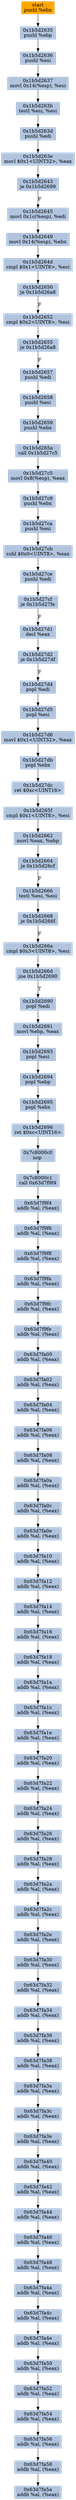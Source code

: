 digraph G {
node[shape=rectangle,style=filled,fillcolor=lightsteelblue,color=lightsteelblue]
bgcolor="transparent"
a0x1b5d2634pushl_ebx[label="start\npushl %ebx",color="lightgrey",fillcolor="orange"];
a0x1b5d2635pushl_ebp[label="0x1b5d2635\npushl %ebp"];
a0x1b5d2636pushl_esi[label="0x1b5d2636\npushl %esi"];
a0x1b5d2637movl_0x14esp__esi[label="0x1b5d2637\nmovl 0x14(%esp), %esi"];
a0x1b5d263btestl_esi_esi[label="0x1b5d263b\ntestl %esi, %esi"];
a0x1b5d263dpushl_edi[label="0x1b5d263d\npushl %edi"];
a0x1b5d263emovl_0x1UINT32_eax[label="0x1b5d263e\nmovl $0x1<UINT32>, %eax"];
a0x1b5d2643je_0x1b5d2699[label="0x1b5d2643\nje 0x1b5d2699"];
a0x1b5d2645movl_0x1cesp__edi[label="0x1b5d2645\nmovl 0x1c(%esp), %edi"];
a0x1b5d2649movl_0x14esp__ebx[label="0x1b5d2649\nmovl 0x14(%esp), %ebx"];
a0x1b5d264dcmpl_0x1UINT8_esi[label="0x1b5d264d\ncmpl $0x1<UINT8>, %esi"];
a0x1b5d2650je_0x1b5d26a8[label="0x1b5d2650\nje 0x1b5d26a8"];
a0x1b5d2652cmpl_0x2UINT8_esi[label="0x1b5d2652\ncmpl $0x2<UINT8>, %esi"];
a0x1b5d2655je_0x1b5d26a8[label="0x1b5d2655\nje 0x1b5d26a8"];
a0x1b5d2657pushl_edi[label="0x1b5d2657\npushl %edi"];
a0x1b5d2658pushl_esi[label="0x1b5d2658\npushl %esi"];
a0x1b5d2659pushl_ebx[label="0x1b5d2659\npushl %ebx"];
a0x1b5d265acall_0x1b5d27c5[label="0x1b5d265a\ncall 0x1b5d27c5"];
a0x1b5d27c5movl_0x8esp__eax[label="0x1b5d27c5\nmovl 0x8(%esp), %eax"];
a0x1b5d27c9pushl_ebx[label="0x1b5d27c9\npushl %ebx"];
a0x1b5d27capushl_esi[label="0x1b5d27ca\npushl %esi"];
a0x1b5d27cbsubl_0x0UINT8_eax[label="0x1b5d27cb\nsubl $0x0<UINT8>, %eax"];
a0x1b5d27cepushl_edi[label="0x1b5d27ce\npushl %edi"];
a0x1b5d27cfje_0x1b5d27fe[label="0x1b5d27cf\nje 0x1b5d27fe"];
a0x1b5d27d1decl_eax[label="0x1b5d27d1\ndecl %eax"];
a0x1b5d27d2je_0x1b5d27df[label="0x1b5d27d2\nje 0x1b5d27df"];
a0x1b5d27d4popl_edi[label="0x1b5d27d4\npopl %edi"];
a0x1b5d27d5popl_esi[label="0x1b5d27d5\npopl %esi"];
a0x1b5d27d6movl_0x1UINT32_eax[label="0x1b5d27d6\nmovl $0x1<UINT32>, %eax"];
a0x1b5d27dbpopl_ebx[label="0x1b5d27db\npopl %ebx"];
a0x1b5d27dcret_0xcUINT16[label="0x1b5d27dc\nret $0xc<UINT16>"];
a0x1b5d265fcmpl_0x1UINT8_esi[label="0x1b5d265f\ncmpl $0x1<UINT8>, %esi"];
a0x1b5d2662movl_eax_ebp[label="0x1b5d2662\nmovl %eax, %ebp"];
a0x1b5d2664je_0x1b5d26cf[label="0x1b5d2664\nje 0x1b5d26cf"];
a0x1b5d2666testl_esi_esi[label="0x1b5d2666\ntestl %esi, %esi"];
a0x1b5d2668je_0x1b5d266f[label="0x1b5d2668\nje 0x1b5d266f"];
a0x1b5d266acmpl_0x3UINT8_esi[label="0x1b5d266a\ncmpl $0x3<UINT8>, %esi"];
a0x1b5d266djne_0x1b5d2690[label="0x1b5d266d\njne 0x1b5d2690"];
a0x1b5d2690popl_edi[label="0x1b5d2690\npopl %edi"];
a0x1b5d2691movl_ebp_eax[label="0x1b5d2691\nmovl %ebp, %eax"];
a0x1b5d2693popl_esi[label="0x1b5d2693\npopl %esi"];
a0x1b5d2694popl_ebp[label="0x1b5d2694\npopl %ebp"];
a0x1b5d2695popl_ebx[label="0x1b5d2695\npopl %ebx"];
a0x1b5d2696ret_0xcUINT16[label="0x1b5d2696\nret $0xc<UINT16>"];
a0x7c8000c0nop_[label="0x7c8000c0\nnop "];
a0x7c8000c1call_0x63d7f9f4[label="0x7c8000c1\ncall 0x63d7f9f4"];
a0x63d7f9f4addb_al_eax_[label="0x63d7f9f4\naddb %al, (%eax)"];
a0x63d7f9f6addb_al_eax_[label="0x63d7f9f6\naddb %al, (%eax)"];
a0x63d7f9f8addb_al_eax_[label="0x63d7f9f8\naddb %al, (%eax)"];
a0x63d7f9faaddb_al_eax_[label="0x63d7f9fa\naddb %al, (%eax)"];
a0x63d7f9fcaddb_al_eax_[label="0x63d7f9fc\naddb %al, (%eax)"];
a0x63d7f9feaddb_al_eax_[label="0x63d7f9fe\naddb %al, (%eax)"];
a0x63d7fa00addb_al_eax_[label="0x63d7fa00\naddb %al, (%eax)"];
a0x63d7fa02addb_al_eax_[label="0x63d7fa02\naddb %al, (%eax)"];
a0x63d7fa04addb_al_eax_[label="0x63d7fa04\naddb %al, (%eax)"];
a0x63d7fa06addb_al_eax_[label="0x63d7fa06\naddb %al, (%eax)"];
a0x63d7fa08addb_al_eax_[label="0x63d7fa08\naddb %al, (%eax)"];
a0x63d7fa0aaddb_al_eax_[label="0x63d7fa0a\naddb %al, (%eax)"];
a0x63d7fa0caddb_al_eax_[label="0x63d7fa0c\naddb %al, (%eax)"];
a0x63d7fa0eaddb_al_eax_[label="0x63d7fa0e\naddb %al, (%eax)"];
a0x63d7fa10addb_al_eax_[label="0x63d7fa10\naddb %al, (%eax)"];
a0x63d7fa12addb_al_eax_[label="0x63d7fa12\naddb %al, (%eax)"];
a0x63d7fa14addb_al_eax_[label="0x63d7fa14\naddb %al, (%eax)"];
a0x63d7fa16addb_al_eax_[label="0x63d7fa16\naddb %al, (%eax)"];
a0x63d7fa18addb_al_eax_[label="0x63d7fa18\naddb %al, (%eax)"];
a0x63d7fa1aaddb_al_eax_[label="0x63d7fa1a\naddb %al, (%eax)"];
a0x63d7fa1caddb_al_eax_[label="0x63d7fa1c\naddb %al, (%eax)"];
a0x63d7fa1eaddb_al_eax_[label="0x63d7fa1e\naddb %al, (%eax)"];
a0x63d7fa20addb_al_eax_[label="0x63d7fa20\naddb %al, (%eax)"];
a0x63d7fa22addb_al_eax_[label="0x63d7fa22\naddb %al, (%eax)"];
a0x63d7fa24addb_al_eax_[label="0x63d7fa24\naddb %al, (%eax)"];
a0x63d7fa26addb_al_eax_[label="0x63d7fa26\naddb %al, (%eax)"];
a0x63d7fa28addb_al_eax_[label="0x63d7fa28\naddb %al, (%eax)"];
a0x63d7fa2aaddb_al_eax_[label="0x63d7fa2a\naddb %al, (%eax)"];
a0x63d7fa2caddb_al_eax_[label="0x63d7fa2c\naddb %al, (%eax)"];
a0x63d7fa2eaddb_al_eax_[label="0x63d7fa2e\naddb %al, (%eax)"];
a0x63d7fa30addb_al_eax_[label="0x63d7fa30\naddb %al, (%eax)"];
a0x63d7fa32addb_al_eax_[label="0x63d7fa32\naddb %al, (%eax)"];
a0x63d7fa34addb_al_eax_[label="0x63d7fa34\naddb %al, (%eax)"];
a0x63d7fa36addb_al_eax_[label="0x63d7fa36\naddb %al, (%eax)"];
a0x63d7fa38addb_al_eax_[label="0x63d7fa38\naddb %al, (%eax)"];
a0x63d7fa3aaddb_al_eax_[label="0x63d7fa3a\naddb %al, (%eax)"];
a0x63d7fa3caddb_al_eax_[label="0x63d7fa3c\naddb %al, (%eax)"];
a0x63d7fa3eaddb_al_eax_[label="0x63d7fa3e\naddb %al, (%eax)"];
a0x63d7fa40addb_al_eax_[label="0x63d7fa40\naddb %al, (%eax)"];
a0x63d7fa42addb_al_eax_[label="0x63d7fa42\naddb %al, (%eax)"];
a0x63d7fa44addb_al_eax_[label="0x63d7fa44\naddb %al, (%eax)"];
a0x63d7fa46addb_al_eax_[label="0x63d7fa46\naddb %al, (%eax)"];
a0x63d7fa48addb_al_eax_[label="0x63d7fa48\naddb %al, (%eax)"];
a0x63d7fa4aaddb_al_eax_[label="0x63d7fa4a\naddb %al, (%eax)"];
a0x63d7fa4caddb_al_eax_[label="0x63d7fa4c\naddb %al, (%eax)"];
a0x63d7fa4eaddb_al_eax_[label="0x63d7fa4e\naddb %al, (%eax)"];
a0x63d7fa50addb_al_eax_[label="0x63d7fa50\naddb %al, (%eax)"];
a0x63d7fa52addb_al_eax_[label="0x63d7fa52\naddb %al, (%eax)"];
a0x63d7fa54addb_al_eax_[label="0x63d7fa54\naddb %al, (%eax)"];
a0x63d7fa56addb_al_eax_[label="0x63d7fa56\naddb %al, (%eax)"];
a0x63d7fa58addb_al_eax_[label="0x63d7fa58\naddb %al, (%eax)"];
a0x63d7fa5aaddb_al_eax_[label="0x63d7fa5a\naddb %al, (%eax)"];
a0x1b5d2634pushl_ebx -> a0x1b5d2635pushl_ebp [color="#000000"];
a0x1b5d2635pushl_ebp -> a0x1b5d2636pushl_esi [color="#000000"];
a0x1b5d2636pushl_esi -> a0x1b5d2637movl_0x14esp__esi [color="#000000"];
a0x1b5d2637movl_0x14esp__esi -> a0x1b5d263btestl_esi_esi [color="#000000"];
a0x1b5d263btestl_esi_esi -> a0x1b5d263dpushl_edi [color="#000000"];
a0x1b5d263dpushl_edi -> a0x1b5d263emovl_0x1UINT32_eax [color="#000000"];
a0x1b5d263emovl_0x1UINT32_eax -> a0x1b5d2643je_0x1b5d2699 [color="#000000"];
a0x1b5d2643je_0x1b5d2699 -> a0x1b5d2645movl_0x1cesp__edi [color="#000000",label="F"];
a0x1b5d2645movl_0x1cesp__edi -> a0x1b5d2649movl_0x14esp__ebx [color="#000000"];
a0x1b5d2649movl_0x14esp__ebx -> a0x1b5d264dcmpl_0x1UINT8_esi [color="#000000"];
a0x1b5d264dcmpl_0x1UINT8_esi -> a0x1b5d2650je_0x1b5d26a8 [color="#000000"];
a0x1b5d2650je_0x1b5d26a8 -> a0x1b5d2652cmpl_0x2UINT8_esi [color="#000000",label="F"];
a0x1b5d2652cmpl_0x2UINT8_esi -> a0x1b5d2655je_0x1b5d26a8 [color="#000000"];
a0x1b5d2655je_0x1b5d26a8 -> a0x1b5d2657pushl_edi [color="#000000",label="F"];
a0x1b5d2657pushl_edi -> a0x1b5d2658pushl_esi [color="#000000"];
a0x1b5d2658pushl_esi -> a0x1b5d2659pushl_ebx [color="#000000"];
a0x1b5d2659pushl_ebx -> a0x1b5d265acall_0x1b5d27c5 [color="#000000"];
a0x1b5d265acall_0x1b5d27c5 -> a0x1b5d27c5movl_0x8esp__eax [color="#000000"];
a0x1b5d27c5movl_0x8esp__eax -> a0x1b5d27c9pushl_ebx [color="#000000"];
a0x1b5d27c9pushl_ebx -> a0x1b5d27capushl_esi [color="#000000"];
a0x1b5d27capushl_esi -> a0x1b5d27cbsubl_0x0UINT8_eax [color="#000000"];
a0x1b5d27cbsubl_0x0UINT8_eax -> a0x1b5d27cepushl_edi [color="#000000"];
a0x1b5d27cepushl_edi -> a0x1b5d27cfje_0x1b5d27fe [color="#000000"];
a0x1b5d27cfje_0x1b5d27fe -> a0x1b5d27d1decl_eax [color="#000000",label="F"];
a0x1b5d27d1decl_eax -> a0x1b5d27d2je_0x1b5d27df [color="#000000"];
a0x1b5d27d2je_0x1b5d27df -> a0x1b5d27d4popl_edi [color="#000000",label="F"];
a0x1b5d27d4popl_edi -> a0x1b5d27d5popl_esi [color="#000000"];
a0x1b5d27d5popl_esi -> a0x1b5d27d6movl_0x1UINT32_eax [color="#000000"];
a0x1b5d27d6movl_0x1UINT32_eax -> a0x1b5d27dbpopl_ebx [color="#000000"];
a0x1b5d27dbpopl_ebx -> a0x1b5d27dcret_0xcUINT16 [color="#000000"];
a0x1b5d27dcret_0xcUINT16 -> a0x1b5d265fcmpl_0x1UINT8_esi [color="#000000"];
a0x1b5d265fcmpl_0x1UINT8_esi -> a0x1b5d2662movl_eax_ebp [color="#000000"];
a0x1b5d2662movl_eax_ebp -> a0x1b5d2664je_0x1b5d26cf [color="#000000"];
a0x1b5d2664je_0x1b5d26cf -> a0x1b5d2666testl_esi_esi [color="#000000",label="F"];
a0x1b5d2666testl_esi_esi -> a0x1b5d2668je_0x1b5d266f [color="#000000"];
a0x1b5d2668je_0x1b5d266f -> a0x1b5d266acmpl_0x3UINT8_esi [color="#000000",label="F"];
a0x1b5d266acmpl_0x3UINT8_esi -> a0x1b5d266djne_0x1b5d2690 [color="#000000"];
a0x1b5d266djne_0x1b5d2690 -> a0x1b5d2690popl_edi [color="#000000",label="T"];
a0x1b5d2690popl_edi -> a0x1b5d2691movl_ebp_eax [color="#000000"];
a0x1b5d2691movl_ebp_eax -> a0x1b5d2693popl_esi [color="#000000"];
a0x1b5d2693popl_esi -> a0x1b5d2694popl_ebp [color="#000000"];
a0x1b5d2694popl_ebp -> a0x1b5d2695popl_ebx [color="#000000"];
a0x1b5d2695popl_ebx -> a0x1b5d2696ret_0xcUINT16 [color="#000000"];
a0x1b5d2696ret_0xcUINT16 -> a0x7c8000c0nop_ [color="#000000"];
a0x7c8000c0nop_ -> a0x7c8000c1call_0x63d7f9f4 [color="#000000"];
a0x7c8000c1call_0x63d7f9f4 -> a0x63d7f9f4addb_al_eax_ [color="#000000"];
a0x63d7f9f4addb_al_eax_ -> a0x63d7f9f6addb_al_eax_ [color="#000000"];
a0x63d7f9f6addb_al_eax_ -> a0x63d7f9f8addb_al_eax_ [color="#000000"];
a0x63d7f9f8addb_al_eax_ -> a0x63d7f9faaddb_al_eax_ [color="#000000"];
a0x63d7f9faaddb_al_eax_ -> a0x63d7f9fcaddb_al_eax_ [color="#000000"];
a0x63d7f9fcaddb_al_eax_ -> a0x63d7f9feaddb_al_eax_ [color="#000000"];
a0x63d7f9feaddb_al_eax_ -> a0x63d7fa00addb_al_eax_ [color="#000000"];
a0x63d7fa00addb_al_eax_ -> a0x63d7fa02addb_al_eax_ [color="#000000"];
a0x63d7fa02addb_al_eax_ -> a0x63d7fa04addb_al_eax_ [color="#000000"];
a0x63d7fa04addb_al_eax_ -> a0x63d7fa06addb_al_eax_ [color="#000000"];
a0x63d7fa06addb_al_eax_ -> a0x63d7fa08addb_al_eax_ [color="#000000"];
a0x63d7fa08addb_al_eax_ -> a0x63d7fa0aaddb_al_eax_ [color="#000000"];
a0x63d7fa0aaddb_al_eax_ -> a0x63d7fa0caddb_al_eax_ [color="#000000"];
a0x63d7fa0caddb_al_eax_ -> a0x63d7fa0eaddb_al_eax_ [color="#000000"];
a0x63d7fa0eaddb_al_eax_ -> a0x63d7fa10addb_al_eax_ [color="#000000"];
a0x63d7fa10addb_al_eax_ -> a0x63d7fa12addb_al_eax_ [color="#000000"];
a0x63d7fa12addb_al_eax_ -> a0x63d7fa14addb_al_eax_ [color="#000000"];
a0x63d7fa14addb_al_eax_ -> a0x63d7fa16addb_al_eax_ [color="#000000"];
a0x63d7fa16addb_al_eax_ -> a0x63d7fa18addb_al_eax_ [color="#000000"];
a0x63d7fa18addb_al_eax_ -> a0x63d7fa1aaddb_al_eax_ [color="#000000"];
a0x63d7fa1aaddb_al_eax_ -> a0x63d7fa1caddb_al_eax_ [color="#000000"];
a0x63d7fa1caddb_al_eax_ -> a0x63d7fa1eaddb_al_eax_ [color="#000000"];
a0x63d7fa1eaddb_al_eax_ -> a0x63d7fa20addb_al_eax_ [color="#000000"];
a0x63d7fa20addb_al_eax_ -> a0x63d7fa22addb_al_eax_ [color="#000000"];
a0x63d7fa22addb_al_eax_ -> a0x63d7fa24addb_al_eax_ [color="#000000"];
a0x63d7fa24addb_al_eax_ -> a0x63d7fa26addb_al_eax_ [color="#000000"];
a0x63d7fa26addb_al_eax_ -> a0x63d7fa28addb_al_eax_ [color="#000000"];
a0x63d7fa28addb_al_eax_ -> a0x63d7fa2aaddb_al_eax_ [color="#000000"];
a0x63d7fa2aaddb_al_eax_ -> a0x63d7fa2caddb_al_eax_ [color="#000000"];
a0x63d7fa2caddb_al_eax_ -> a0x63d7fa2eaddb_al_eax_ [color="#000000"];
a0x63d7fa2eaddb_al_eax_ -> a0x63d7fa30addb_al_eax_ [color="#000000"];
a0x63d7fa30addb_al_eax_ -> a0x63d7fa32addb_al_eax_ [color="#000000"];
a0x63d7fa32addb_al_eax_ -> a0x63d7fa34addb_al_eax_ [color="#000000"];
a0x63d7fa34addb_al_eax_ -> a0x63d7fa36addb_al_eax_ [color="#000000"];
a0x63d7fa36addb_al_eax_ -> a0x63d7fa38addb_al_eax_ [color="#000000"];
a0x63d7fa38addb_al_eax_ -> a0x63d7fa3aaddb_al_eax_ [color="#000000"];
a0x63d7fa3aaddb_al_eax_ -> a0x63d7fa3caddb_al_eax_ [color="#000000"];
a0x63d7fa3caddb_al_eax_ -> a0x63d7fa3eaddb_al_eax_ [color="#000000"];
a0x63d7fa3eaddb_al_eax_ -> a0x63d7fa40addb_al_eax_ [color="#000000"];
a0x63d7fa40addb_al_eax_ -> a0x63d7fa42addb_al_eax_ [color="#000000"];
a0x63d7fa42addb_al_eax_ -> a0x63d7fa44addb_al_eax_ [color="#000000"];
a0x63d7fa44addb_al_eax_ -> a0x63d7fa46addb_al_eax_ [color="#000000"];
a0x63d7fa46addb_al_eax_ -> a0x63d7fa48addb_al_eax_ [color="#000000"];
a0x63d7fa48addb_al_eax_ -> a0x63d7fa4aaddb_al_eax_ [color="#000000"];
a0x63d7fa4aaddb_al_eax_ -> a0x63d7fa4caddb_al_eax_ [color="#000000"];
a0x63d7fa4caddb_al_eax_ -> a0x63d7fa4eaddb_al_eax_ [color="#000000"];
a0x63d7fa4eaddb_al_eax_ -> a0x63d7fa50addb_al_eax_ [color="#000000"];
a0x63d7fa50addb_al_eax_ -> a0x63d7fa52addb_al_eax_ [color="#000000"];
a0x63d7fa52addb_al_eax_ -> a0x63d7fa54addb_al_eax_ [color="#000000"];
a0x63d7fa54addb_al_eax_ -> a0x63d7fa56addb_al_eax_ [color="#000000"];
a0x63d7fa56addb_al_eax_ -> a0x63d7fa58addb_al_eax_ [color="#000000"];
a0x63d7fa58addb_al_eax_ -> a0x63d7fa5aaddb_al_eax_ [color="#000000"];
}
